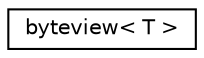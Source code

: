 digraph "Graphical Class Hierarchy"
{
  edge [fontname="Helvetica",fontsize="10",labelfontname="Helvetica",labelfontsize="10"];
  node [fontname="Helvetica",fontsize="10",shape=record];
  rankdir="LR";
  Node1 [label="byteview\< T \>",height=0.2,width=0.4,color="black", fillcolor="white", style="filled",URL="$unionbyteview.html"];
}
